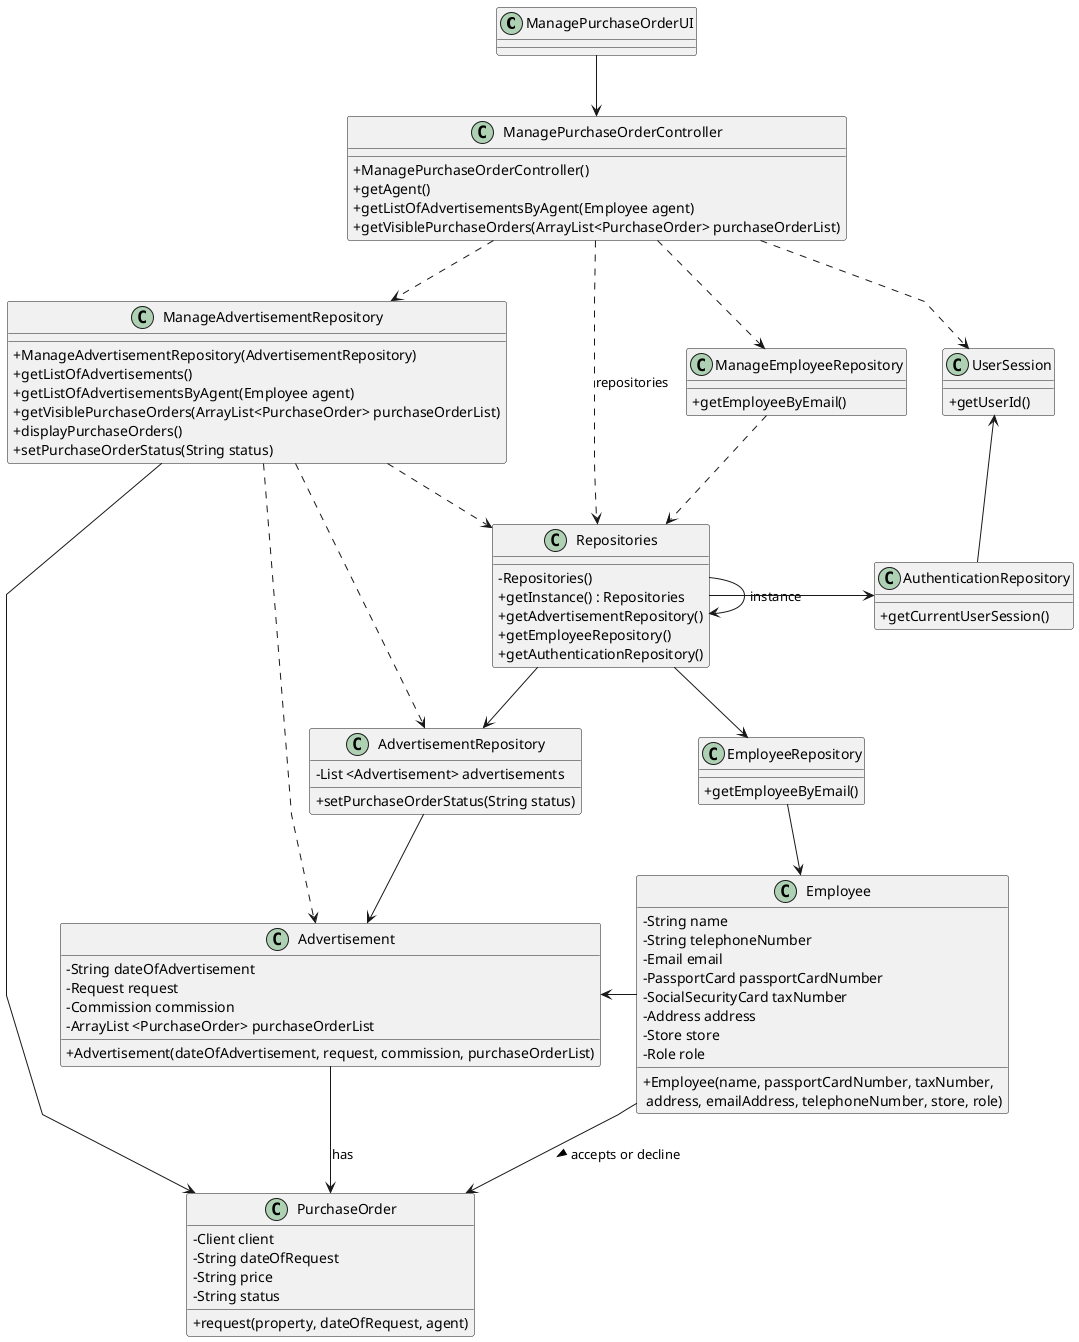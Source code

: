 @startuml
skinparam packageStyle rectangle
skinparam shadowing false
skinparam linetype polyline

skinparam classAttributeIconSize 0

class ManagePurchaseOrderUI {}
class ManagePurchaseOrderController {
    + ManagePurchaseOrderController()
    + getAgent()
    + getListOfAdvertisementsByAgent(Employee agent)
    + getVisiblePurchaseOrders(ArrayList<PurchaseOrder> purchaseOrderList)
}
class Repositories {
    - Repositories()
    + getInstance() : Repositories
    + getAdvertisementRepository()
    + getEmployeeRepository()
    +getAuthenticationRepository()
}
class ManageAdvertisementRepository{
    + ManageAdvertisementRepository(AdvertisementRepository)
    + getListOfAdvertisements()
    + getListOfAdvertisementsByAgent(Employee agent)
    + getVisiblePurchaseOrders(ArrayList<PurchaseOrder> purchaseOrderList)
    + displayPurchaseOrders()
    + setPurchaseOrderStatus(String status)
}
class PurchaseOrder{
    - Client client
    - String dateOfRequest
    - String price
    - String status
    + request(property, dateOfRequest, agent)
}
class Advertisement {
    - String dateOfAdvertisement
    - Request request
    - Commission commission
    -ArrayList <PurchaseOrder> purchaseOrderList
    + Advertisement(dateOfAdvertisement, request, commission, purchaseOrderList)
}
class AdvertisementRepository{
    -List <Advertisement> advertisements
    + setPurchaseOrderStatus(String status)
}
class EmployeeRepository{
    +getEmployeeByEmail()
}
class AuthenticationRepository{
    +getCurrentUserSession()
}
class ManageEmployeeRepository{
    +getEmployeeByEmail()
}
class UserSession{
    +getUserId()
}
class Employee {
    - String name
    - String telephoneNumber
    - Email email
    - PassportCard passportCardNumber
    - SocialSecurityCard taxNumber
    - Address address
    - Store store
    - Role role
    + Employee(name, passportCardNumber, taxNumber,\n address, emailAddress, telephoneNumber, store, role)
}

ManagePurchaseOrderUI --> ManagePurchaseOrderController

ManagePurchaseOrderController ..> ManageEmployeeRepository
ManagePurchaseOrderController ..> UserSession
ManagePurchaseOrderController ...> Repositories : repositories
ManagePurchaseOrderController ..> ManageAdvertisementRepository

ManageAdvertisementRepository ..> Repositories
ManageEmployeeRepository ..> Repositories

Repositories --> AdvertisementRepository
Repositories --> EmployeeRepository
Repositories -> Repositories : instance
Repositories -> AuthenticationRepository

UserSession <-- AuthenticationRepository

EmployeeRepository --> Employee
Employee --> PurchaseOrder : accepts or decline >

AdvertisementRepository --> Advertisement
Advertisement --> PurchaseOrder : has
Advertisement<-Employee

ManageAdvertisementRepository ..> AdvertisementRepository
ManageAdvertisementRepository ..> Advertisement
ManageAdvertisementRepository --> PurchaseOrder

@enduml
